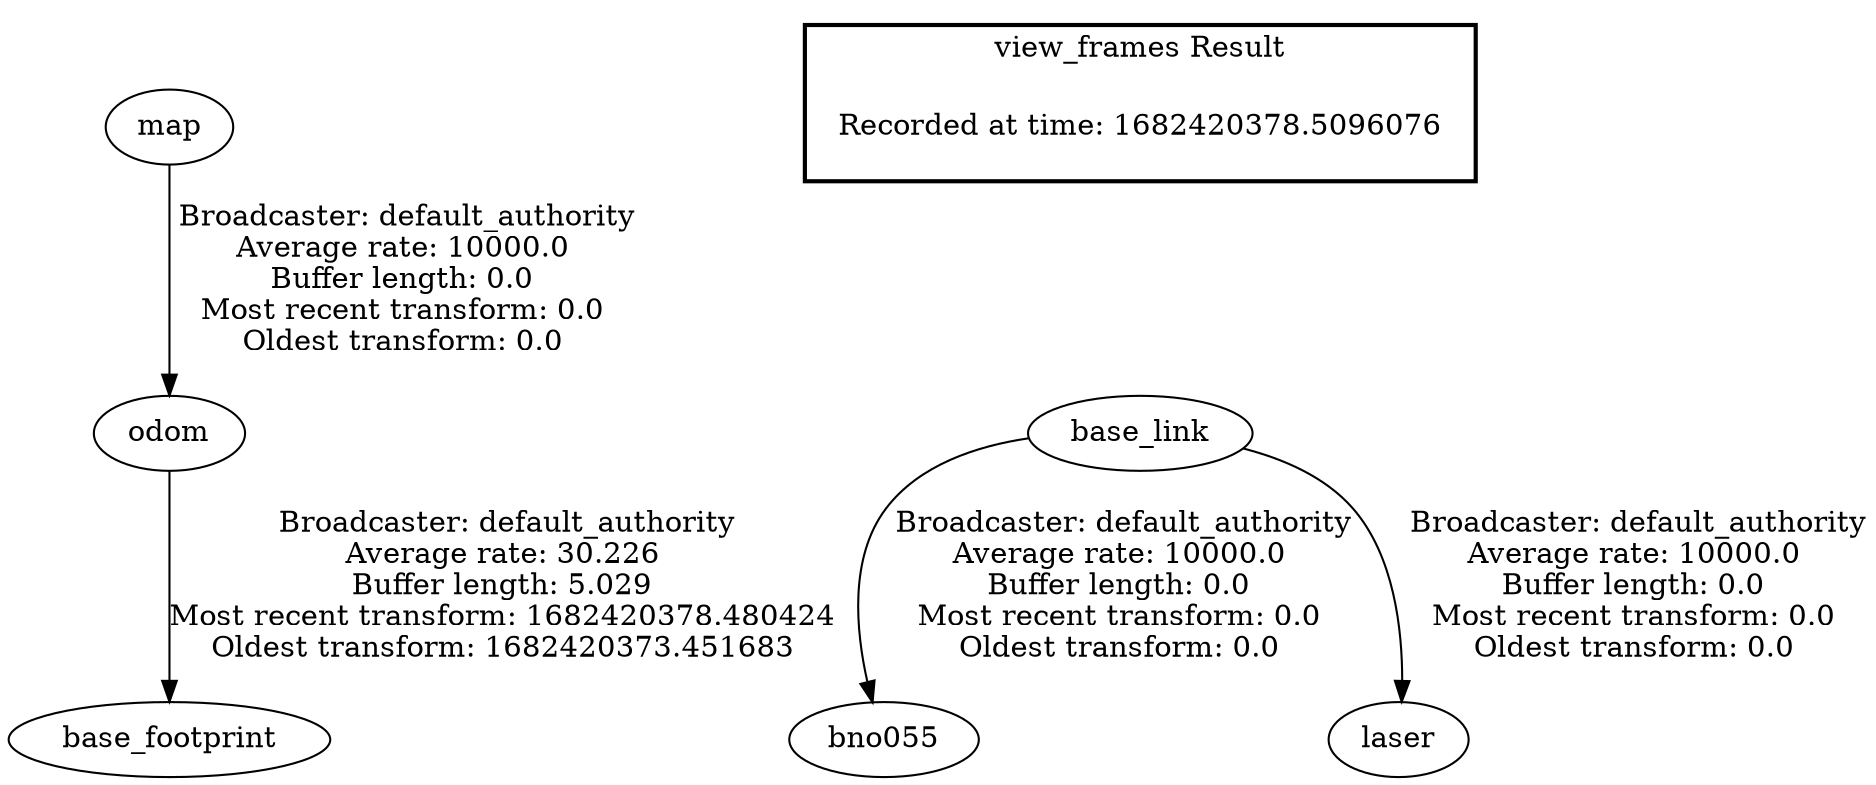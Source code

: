 digraph G {
"odom" -> "base_footprint"[label=" Broadcaster: default_authority\nAverage rate: 30.226\nBuffer length: 5.029\nMost recent transform: 1682420378.480424\nOldest transform: 1682420373.451683\n"];
"map" -> "odom"[label=" Broadcaster: default_authority\nAverage rate: 10000.0\nBuffer length: 0.0\nMost recent transform: 0.0\nOldest transform: 0.0\n"];
"base_link" -> "bno055"[label=" Broadcaster: default_authority\nAverage rate: 10000.0\nBuffer length: 0.0\nMost recent transform: 0.0\nOldest transform: 0.0\n"];
"base_link" -> "laser"[label=" Broadcaster: default_authority\nAverage rate: 10000.0\nBuffer length: 0.0\nMost recent transform: 0.0\nOldest transform: 0.0\n"];
edge [style=invis];
 subgraph cluster_legend { style=bold; color=black; label ="view_frames Result";
"Recorded at time: 1682420378.5096076"[ shape=plaintext ] ;
}->"base_link";
}